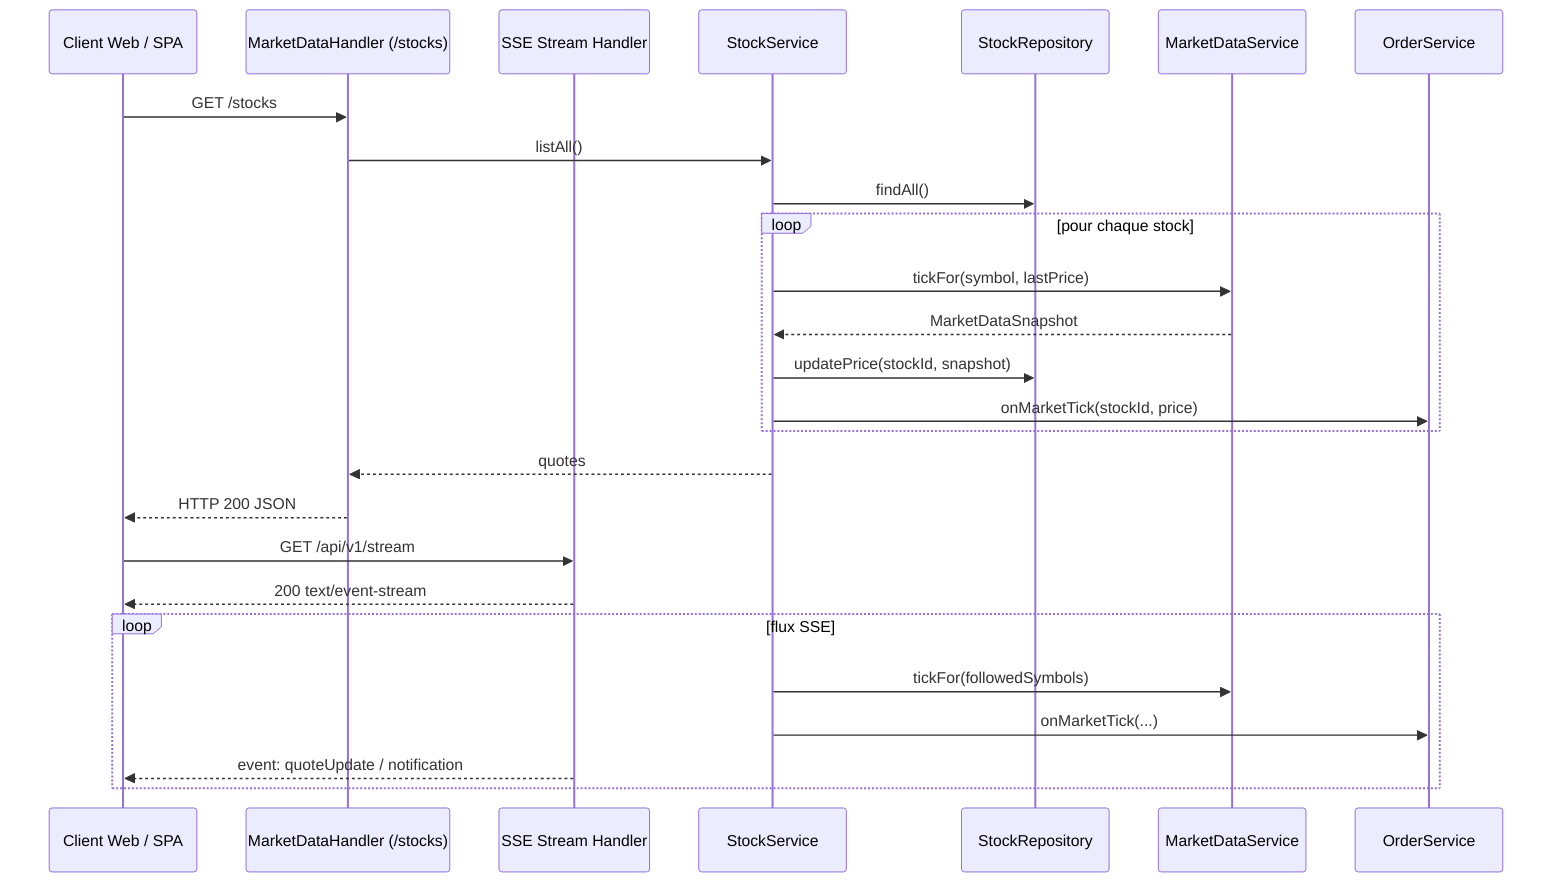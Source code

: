 sequenceDiagram
    participant C as Client Web / SPA
    participant MH as MarketDataHandler (/stocks)
    participant SH as SSE Stream Handler
    participant SS as StockService
    participant SR as StockRepository
    participant MDS as MarketDataService
    participant OS as OrderService

    C->>MH: GET /stocks
    MH->>SS: listAll()
    SS->>SR: findAll()
    loop pour chaque stock
        SS->>MDS: tickFor(symbol, lastPrice)
        MDS-->>SS: MarketDataSnapshot
        SS->>SR: updatePrice(stockId, snapshot)
        SS->>OS: onMarketTick(stockId, price)
    end
    SS-->>MH: quotes
    MH-->>C: HTTP 200 JSON

    C->>SH: GET /api/v1/stream
    SH-->>C: 200 text/event-stream
    loop flux SSE
        SS->>MDS: tickFor(followedSymbols)
        SS->>OS: onMarketTick(...)
        SH-->>C: event: quoteUpdate / notification
    end